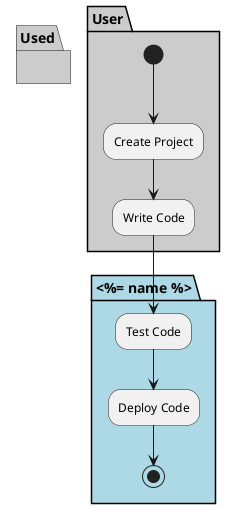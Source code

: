 @startuml

partition "<%= name %>" {

}

partition User  #cccccc {
  (*) --> "Create Project"
  --> "Write Code"
}

partition "<%= name %>" #lightblue {
  "Write Code" --> "Test Code"
  "Test Code" --> "Deploy Code"
  "Deploy Code" --> (*)
}

partition Used  #cccccc {
}
@enduml
